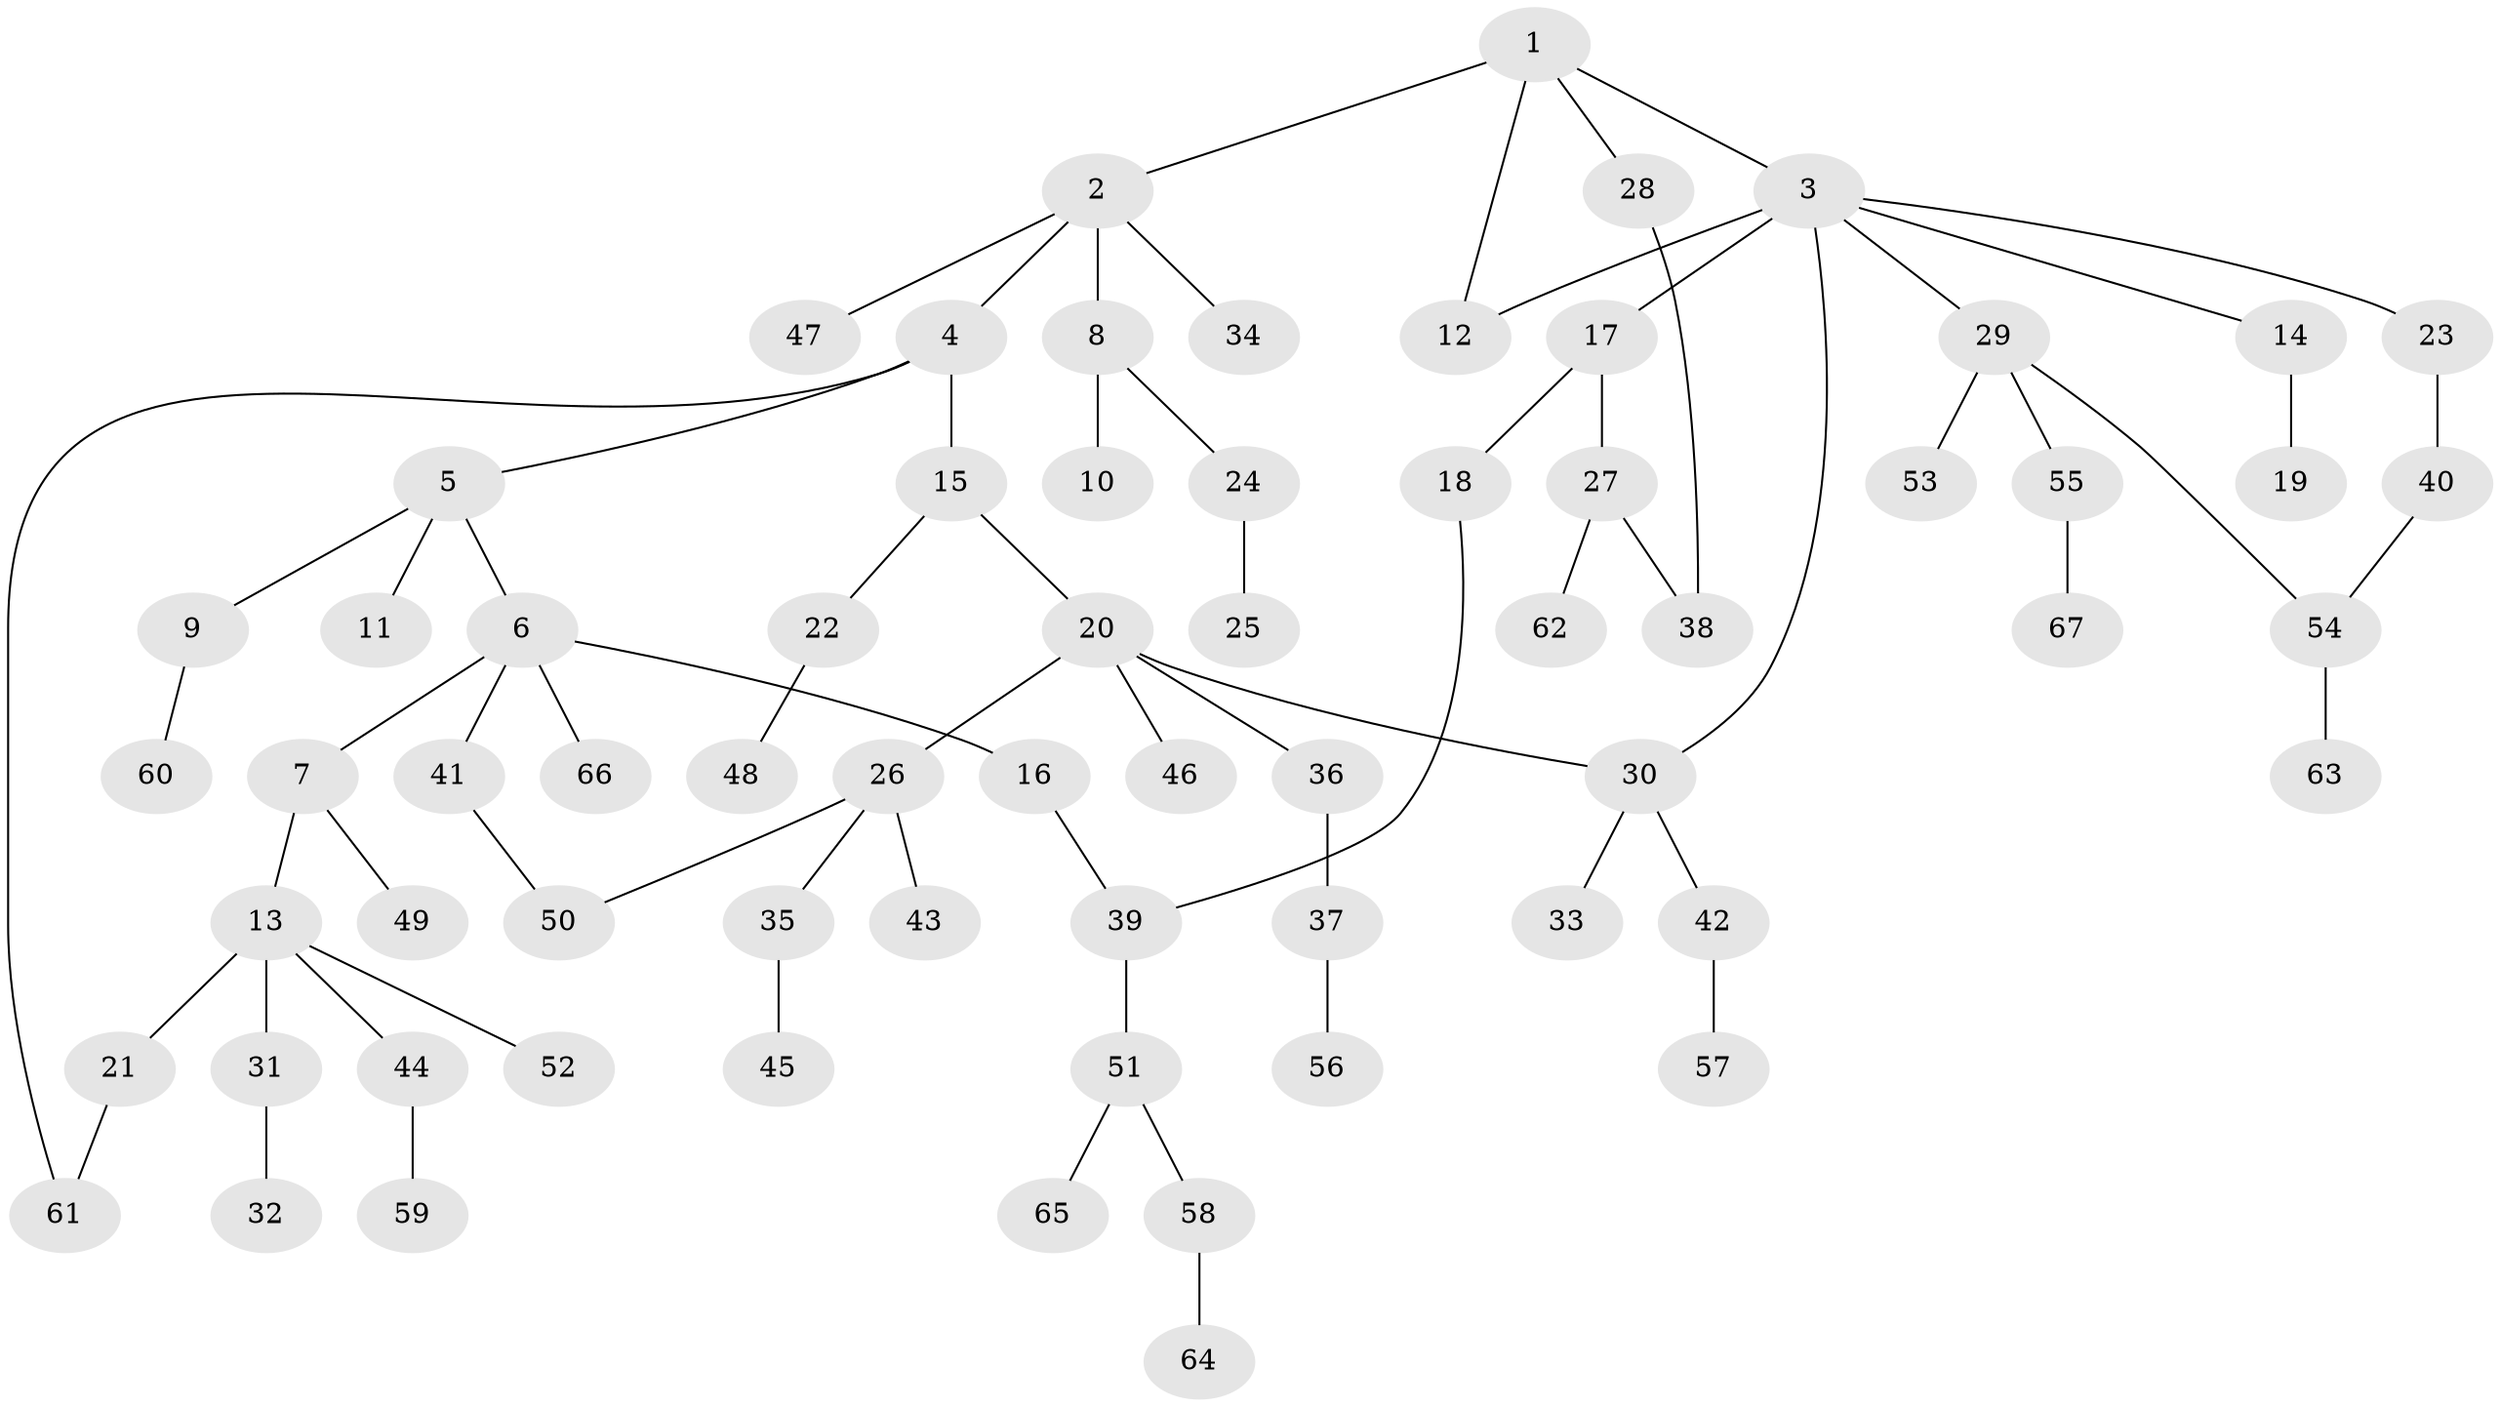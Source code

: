 // original degree distribution, {5: 0.06870229007633588, 3: 0.16030534351145037, 6: 0.022900763358778626, 2: 0.2366412213740458, 1: 0.4580152671755725, 4: 0.05343511450381679}
// Generated by graph-tools (version 1.1) at 2025/34/03/09/25 02:34:25]
// undirected, 67 vertices, 73 edges
graph export_dot {
graph [start="1"]
  node [color=gray90,style=filled];
  1;
  2;
  3;
  4;
  5;
  6;
  7;
  8;
  9;
  10;
  11;
  12;
  13;
  14;
  15;
  16;
  17;
  18;
  19;
  20;
  21;
  22;
  23;
  24;
  25;
  26;
  27;
  28;
  29;
  30;
  31;
  32;
  33;
  34;
  35;
  36;
  37;
  38;
  39;
  40;
  41;
  42;
  43;
  44;
  45;
  46;
  47;
  48;
  49;
  50;
  51;
  52;
  53;
  54;
  55;
  56;
  57;
  58;
  59;
  60;
  61;
  62;
  63;
  64;
  65;
  66;
  67;
  1 -- 2 [weight=1.0];
  1 -- 3 [weight=1.0];
  1 -- 12 [weight=1.0];
  1 -- 28 [weight=1.0];
  2 -- 4 [weight=1.0];
  2 -- 8 [weight=2.0];
  2 -- 34 [weight=1.0];
  2 -- 47 [weight=1.0];
  3 -- 12 [weight=1.0];
  3 -- 14 [weight=1.0];
  3 -- 17 [weight=1.0];
  3 -- 23 [weight=1.0];
  3 -- 29 [weight=1.0];
  3 -- 30 [weight=1.0];
  4 -- 5 [weight=1.0];
  4 -- 15 [weight=2.0];
  4 -- 61 [weight=1.0];
  5 -- 6 [weight=1.0];
  5 -- 9 [weight=1.0];
  5 -- 11 [weight=1.0];
  6 -- 7 [weight=1.0];
  6 -- 16 [weight=1.0];
  6 -- 41 [weight=1.0];
  6 -- 66 [weight=1.0];
  7 -- 13 [weight=1.0];
  7 -- 49 [weight=1.0];
  8 -- 10 [weight=1.0];
  8 -- 24 [weight=1.0];
  9 -- 60 [weight=1.0];
  13 -- 21 [weight=1.0];
  13 -- 31 [weight=1.0];
  13 -- 44 [weight=1.0];
  13 -- 52 [weight=1.0];
  14 -- 19 [weight=3.0];
  15 -- 20 [weight=1.0];
  15 -- 22 [weight=1.0];
  16 -- 39 [weight=1.0];
  17 -- 18 [weight=2.0];
  17 -- 27 [weight=1.0];
  18 -- 39 [weight=1.0];
  20 -- 26 [weight=1.0];
  20 -- 30 [weight=1.0];
  20 -- 36 [weight=1.0];
  20 -- 46 [weight=1.0];
  21 -- 61 [weight=1.0];
  22 -- 48 [weight=1.0];
  23 -- 40 [weight=1.0];
  24 -- 25 [weight=2.0];
  26 -- 35 [weight=1.0];
  26 -- 43 [weight=1.0];
  26 -- 50 [weight=1.0];
  27 -- 38 [weight=1.0];
  27 -- 62 [weight=1.0];
  28 -- 38 [weight=1.0];
  29 -- 53 [weight=1.0];
  29 -- 54 [weight=1.0];
  29 -- 55 [weight=1.0];
  30 -- 33 [weight=1.0];
  30 -- 42 [weight=1.0];
  31 -- 32 [weight=3.0];
  35 -- 45 [weight=2.0];
  36 -- 37 [weight=1.0];
  37 -- 56 [weight=1.0];
  39 -- 51 [weight=1.0];
  40 -- 54 [weight=1.0];
  41 -- 50 [weight=2.0];
  42 -- 57 [weight=1.0];
  44 -- 59 [weight=1.0];
  51 -- 58 [weight=1.0];
  51 -- 65 [weight=1.0];
  54 -- 63 [weight=3.0];
  55 -- 67 [weight=1.0];
  58 -- 64 [weight=1.0];
}

